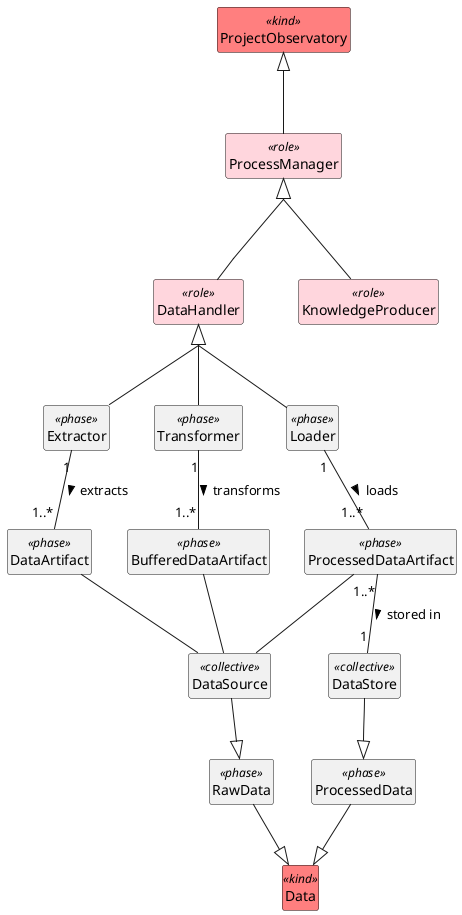 @startuml DataHandler
skinparam groupInheritance 2
hide <<kind>> circle
hide <<phase>> circle
hide <<role>> circle
hide <<collective>> circle
hide members
hide methods

class ProjectObservatory<<kind>> #FF7F7F {}
class ProcessManager <<role>> #FFD6DD {}
class DataHandler <<role>> #FFD6DD {}
class KnowledgeProducer <<role>> #FFD6DD {}

ProjectObservatory <|-- ProcessManager
ProcessManager <|-- DataHandler
ProcessManager <|-- KnowledgeProducer

class Extractor <<phase>> {}
class Transformer <<phase>> {}
class Loader <<phase>> {}

DataHandler <|-- Extractor
DataHandler <|-- Transformer
DataHandler <|-- Loader

class Data <<kind>> #FF7F7F {}
class RawData <<phase>> {}
class ProcessedData <<phase>> {}
class DataSource <<collective>> {}
class DataStore <<collective>> {}

RawData --|> Data
ProcessedData --|> Data
DataSource --|> RawData
DataStore --|> ProcessedData

class DataArtifact<<phase>> {}
class BufferedDataArtifact<<phase>> {}
class ProcessedDataArtifact<<phase>> {}

DataArtifact -- DataSource
BufferedDataArtifact-- DataSource
ProcessedDataArtifact -- DataSource

Extractor "1" -- "1..*" DataArtifact : extracts >
Transformer "1" -- "1..*" BufferedDataArtifact : transforms >
Loader "1" -- "1..*" ProcessedDataArtifact : loads >
ProcessedDataArtifact "1..*" -- "1" DataStore : stored in >

@enduml
